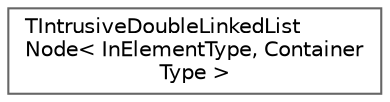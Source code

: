 digraph "Graphical Class Hierarchy"
{
 // INTERACTIVE_SVG=YES
 // LATEX_PDF_SIZE
  bgcolor="transparent";
  edge [fontname=Helvetica,fontsize=10,labelfontname=Helvetica,labelfontsize=10];
  node [fontname=Helvetica,fontsize=10,shape=box,height=0.2,width=0.4];
  rankdir="LR";
  Node0 [id="Node000000",label="TIntrusiveDoubleLinkedList\lNode\< InElementType, Container\lType \>",height=0.2,width=0.4,color="grey40", fillcolor="white", style="filled",URL="$d9/ddf/classTIntrusiveDoubleLinkedListNode.html",tooltip="Node of an intrusive double linked list Structs/classes must inherit this, to use it,..."];
}
